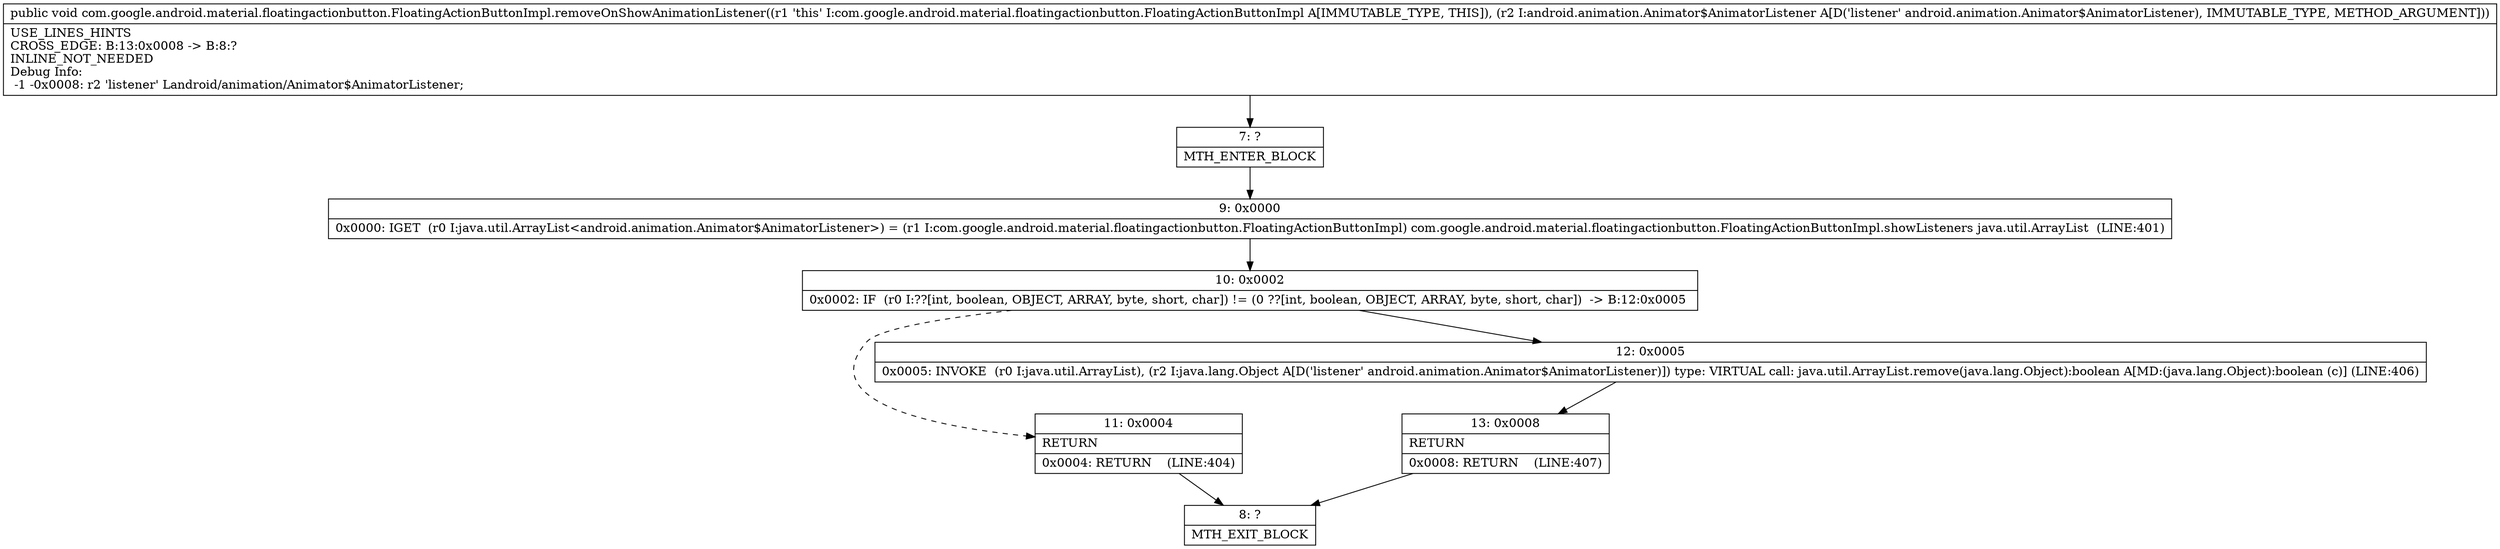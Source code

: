 digraph "CFG forcom.google.android.material.floatingactionbutton.FloatingActionButtonImpl.removeOnShowAnimationListener(Landroid\/animation\/Animator$AnimatorListener;)V" {
Node_7 [shape=record,label="{7\:\ ?|MTH_ENTER_BLOCK\l}"];
Node_9 [shape=record,label="{9\:\ 0x0000|0x0000: IGET  (r0 I:java.util.ArrayList\<android.animation.Animator$AnimatorListener\>) = (r1 I:com.google.android.material.floatingactionbutton.FloatingActionButtonImpl) com.google.android.material.floatingactionbutton.FloatingActionButtonImpl.showListeners java.util.ArrayList  (LINE:401)\l}"];
Node_10 [shape=record,label="{10\:\ 0x0002|0x0002: IF  (r0 I:??[int, boolean, OBJECT, ARRAY, byte, short, char]) != (0 ??[int, boolean, OBJECT, ARRAY, byte, short, char])  \-\> B:12:0x0005 \l}"];
Node_11 [shape=record,label="{11\:\ 0x0004|RETURN\l|0x0004: RETURN    (LINE:404)\l}"];
Node_8 [shape=record,label="{8\:\ ?|MTH_EXIT_BLOCK\l}"];
Node_12 [shape=record,label="{12\:\ 0x0005|0x0005: INVOKE  (r0 I:java.util.ArrayList), (r2 I:java.lang.Object A[D('listener' android.animation.Animator$AnimatorListener)]) type: VIRTUAL call: java.util.ArrayList.remove(java.lang.Object):boolean A[MD:(java.lang.Object):boolean (c)] (LINE:406)\l}"];
Node_13 [shape=record,label="{13\:\ 0x0008|RETURN\l|0x0008: RETURN    (LINE:407)\l}"];
MethodNode[shape=record,label="{public void com.google.android.material.floatingactionbutton.FloatingActionButtonImpl.removeOnShowAnimationListener((r1 'this' I:com.google.android.material.floatingactionbutton.FloatingActionButtonImpl A[IMMUTABLE_TYPE, THIS]), (r2 I:android.animation.Animator$AnimatorListener A[D('listener' android.animation.Animator$AnimatorListener), IMMUTABLE_TYPE, METHOD_ARGUMENT]))  | USE_LINES_HINTS\lCROSS_EDGE: B:13:0x0008 \-\> B:8:?\lINLINE_NOT_NEEDED\lDebug Info:\l  \-1 \-0x0008: r2 'listener' Landroid\/animation\/Animator$AnimatorListener;\l}"];
MethodNode -> Node_7;Node_7 -> Node_9;
Node_9 -> Node_10;
Node_10 -> Node_11[style=dashed];
Node_10 -> Node_12;
Node_11 -> Node_8;
Node_12 -> Node_13;
Node_13 -> Node_8;
}

